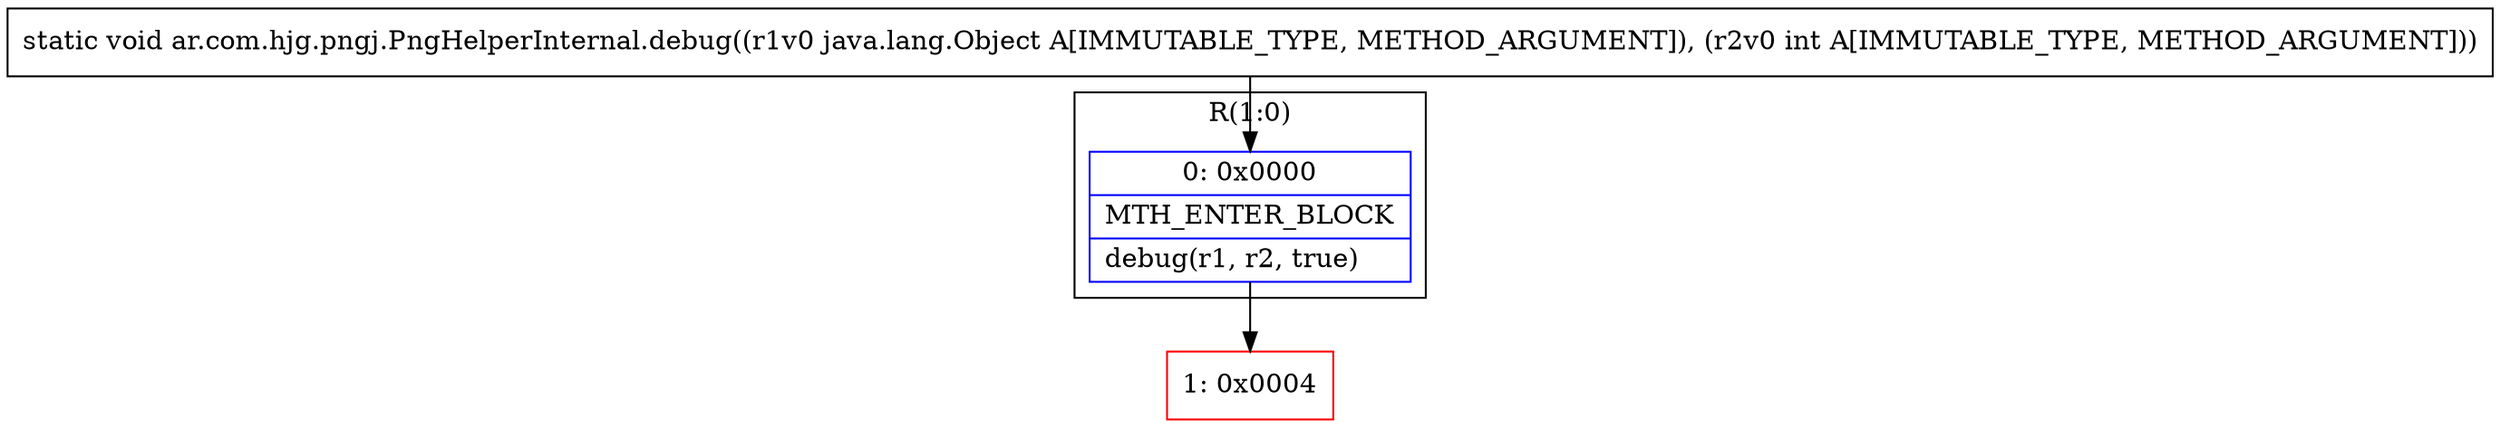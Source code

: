 digraph "CFG forar.com.hjg.pngj.PngHelperInternal.debug(Ljava\/lang\/Object;I)V" {
subgraph cluster_Region_945949844 {
label = "R(1:0)";
node [shape=record,color=blue];
Node_0 [shape=record,label="{0\:\ 0x0000|MTH_ENTER_BLOCK\l|debug(r1, r2, true)\l}"];
}
Node_1 [shape=record,color=red,label="{1\:\ 0x0004}"];
MethodNode[shape=record,label="{static void ar.com.hjg.pngj.PngHelperInternal.debug((r1v0 java.lang.Object A[IMMUTABLE_TYPE, METHOD_ARGUMENT]), (r2v0 int A[IMMUTABLE_TYPE, METHOD_ARGUMENT])) }"];
MethodNode -> Node_0;
Node_0 -> Node_1;
}

